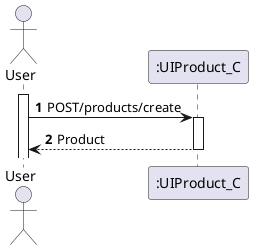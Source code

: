 @startuml
'https://plantuml.com/sequence-diagram

autoactivate on
autonumber

actor "User" as User
participant ":UIProduct_C" as pro1

activate User

User -> pro1: POST/products/create
pro1 --> User: Product
@enduml